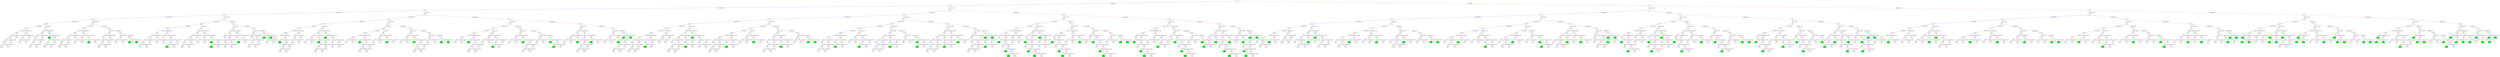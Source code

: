 digraph ExecutionTree {
	node [color=black fontname=Courier height=.5 shape=record]
	993 [color=blue, fillcolor=green, style=filled, fontcolor=black, fontname="Courier-Bold"]
	989 [color=blue, fillcolor=green, style=filled, fontcolor=black, fontname="Courier-Bold"]
	986 [color=blue, fillcolor=green, style=filled, fontcolor=black, fontname="Courier-Bold"]
	975 [color=blue, fillcolor=green, style=filled, fontcolor=black, fontname="Courier-Bold"]
	960 [color=blue, fillcolor=green, style=filled, fontcolor=black, fontname="Courier-Bold"]
	959 [color=blue, fillcolor=green, style=filled, fontcolor=black, fontname="Courier-Bold"]
	953 [color=blue, fillcolor=green, style=filled, fontcolor=black, fontname="Courier-Bold"]
	949 [color=blue, fillcolor=green, style=filled, fontcolor=black, fontname="Courier-Bold"]
	948 [color=blue, fillcolor=green, style=filled, fontcolor=black, fontname="Courier-Bold"]
	947 [color=blue, fillcolor=green, style=filled, fontcolor=black, fontname="Courier-Bold"]
	943 [color=blue, fillcolor=green, style=filled, fontcolor=black, fontname="Courier-Bold"]
	942 [color=blue, fillcolor=green, style=filled, fontcolor=black, fontname="Courier-Bold"]
	941 [color=blue, fillcolor=green, style=filled, fontcolor=black, fontname="Courier-Bold"]
	937 [color=blue, fillcolor=green, style=filled, fontcolor=black, fontname="Courier-Bold"]
	921 [color=blue, fillcolor=green, style=filled, fontcolor=black, fontname="Courier-Bold"]
	914 [color=blue, fillcolor=green, style=filled, fontcolor=black, fontname="Courier-Bold"]
	893 [color=blue, fillcolor=green, style=filled, fontcolor=black, fontname="Courier-Bold"]
	887 [color=blue, fillcolor=green, style=filled, fontcolor=black, fontname="Courier-Bold"]
	856 [color=blue, fillcolor=green, style=filled, fontcolor=black, fontname="Courier-Bold"]
	853 [color=blue, fillcolor=green, style=filled, fontcolor=black, fontname="Courier-Bold"]
	845 [color=blue, fillcolor=green, style=filled, fontcolor=black, fontname="Courier-Bold"]
	842 [color=blue, fillcolor=green, style=filled, fontcolor=black, fontname="Courier-Bold"]
	838 [color=blue, fillcolor=green, style=filled, fontcolor=black, fontname="Courier-Bold"]
	833 [color=blue, fillcolor=green, style=filled, fontcolor=black, fontname="Courier-Bold"]
	831 [color=blue, fillcolor=green, style=filled, fontcolor=black, fontname="Courier-Bold"]
	829 [color=blue, fillcolor=green, style=filled, fontcolor=black, fontname="Courier-Bold"]
	827 [color=blue, fillcolor=green, style=filled, fontcolor=black, fontname="Courier-Bold"]
	823 [color=blue, fillcolor=green, style=filled, fontcolor=black, fontname="Courier-Bold"]
	821 [color=blue, fillcolor=green, style=filled, fontcolor=black, fontname="Courier-Bold"]
	815 [color=blue, fillcolor=green, style=filled, fontcolor=black, fontname="Courier-Bold"]
	810 [color=blue, fillcolor=green, style=filled, fontcolor=black, fontname="Courier-Bold"]
	809 [color=blue, fillcolor=green, style=filled, fontcolor=black, fontname="Courier-Bold"]
	801 [color=blue, fillcolor=green, style=filled, fontcolor=black, fontname="Courier-Bold"]
	800 [color=blue, fillcolor=green, style=filled, fontcolor=black, fontname="Courier-Bold"]
	799 [color=blue, fillcolor=green, style=filled, fontcolor=black, fontname="Courier-Bold"]
	795 [color=blue, fillcolor=green, style=filled, fontcolor=black, fontname="Courier-Bold"]
	791 [color=blue, fillcolor=green, style=filled, fontcolor=black, fontname="Courier-Bold"]
	788 [color=blue, fillcolor=green, style=filled, fontcolor=black, fontname="Courier-Bold"]
	777 [color=blue, fillcolor=green, style=filled, fontcolor=black, fontname="Courier-Bold"]
	775 [color=blue, fillcolor=green, style=filled, fontcolor=black, fontname="Courier-Bold"]
	771 [color=blue, fillcolor=green, style=filled, fontcolor=black, fontname="Courier-Bold"]
	767 [color=blue, fillcolor=green, style=filled, fontcolor=black, fontname="Courier-Bold"]
	765 [color=blue, fillcolor=green, style=filled, fontcolor=black, fontname="Courier-Bold"]
	755 [color=blue, fillcolor=green, style=filled, fontcolor=black, fontname="Courier-Bold"]
	754 [color=blue, fillcolor=green, style=filled, fontcolor=black, fontname="Courier-Bold"]
	747 [color=blue, fillcolor=green, style=filled, fontcolor=black, fontname="Courier-Bold"]
	745 [color=blue, fillcolor=green, style=filled, fontcolor=black, fontname="Courier-Bold"]
	741 [color=blue, fillcolor=green, style=filled, fontcolor=black, fontname="Courier-Bold"]
	725 [color=blue, fillcolor=green, style=filled, fontcolor=black, fontname="Courier-Bold"]
	724 [color=blue, fillcolor=green, style=filled, fontcolor=black, fontname="Courier-Bold"]
	722 [color=blue, fillcolor=green, style=filled, fontcolor=black, fontname="Courier-Bold"]
	719 [color=blue, fillcolor=green, style=filled, fontcolor=black, fontname="Courier-Bold"]
	718 [color=blue, fillcolor=green, style=filled, fontcolor=black, fontname="Courier-Bold"]
	717 [color=blue, fillcolor=green, style=filled, fontcolor=black, fontname="Courier-Bold"]
	713 [color=blue, fillcolor=green, style=filled, fontcolor=black, fontname="Courier-Bold"]
	697 [color=blue, fillcolor=green, style=filled, fontcolor=black, fontname="Courier-Bold"]
	686 [color=blue, fillcolor=green, style=filled, fontcolor=black, fontname="Courier-Bold"]
	679 [color=blue, fillcolor=green, style=filled, fontcolor=black, fontname="Courier-Bold"]
	670 [color=blue, fillcolor=green, style=filled, fontcolor=black, fontname="Courier-Bold"]
	668 [color=blue, fillcolor=green, style=filled, fontcolor=black, fontname="Courier-Bold"]
	665 [color=blue, fillcolor=green, style=filled, fontcolor=black, fontname="Courier-Bold"]
	657 [color=blue, fillcolor=green, style=filled, fontcolor=black, fontname="Courier-Bold"]
	651 [color=blue, fillcolor=green, style=filled, fontcolor=black, fontname="Courier-Bold"]
	650 [color=blue, fillcolor=green, style=filled, fontcolor=black, fontname="Courier-Bold"]
	649 [color=blue, fillcolor=green, style=filled, fontcolor=black, fontname="Courier-Bold"]
	648 [color=blue, fillcolor=green, style=filled, fontcolor=black, fontname="Courier-Bold"]
	644 [color=blue, fillcolor=green, style=filled, fontcolor=black, fontname="Courier-Bold"]
	643 [color=blue, fillcolor=green, style=filled, fontcolor=black, fontname="Courier-Bold"]
	635 [color=blue, fillcolor=green, style=filled, fontcolor=black, fontname="Courier-Bold"]
	633 [color=blue, fillcolor=green, style=filled, fontcolor=black, fontname="Courier-Bold"]
	627 [color=blue, fillcolor=green, style=filled, fontcolor=black, fontname="Courier-Bold"]
	613 [color=blue, fillcolor=green, style=filled, fontcolor=black, fontname="Courier-Bold"]
	611 [color=blue, fillcolor=green, style=filled, fontcolor=black, fontname="Courier-Bold"]
	601 [color=blue, fillcolor=green, style=filled, fontcolor=black, fontname="Courier-Bold"]
	600 [color=blue, fillcolor=green, style=filled, fontcolor=black, fontname="Courier-Bold"]
	594 [color=blue, fillcolor=green, style=filled, fontcolor=black, fontname="Courier-Bold"]
	590 [color=blue, fillcolor=green, style=filled, fontcolor=black, fontname="Courier-Bold"]
	588 [color=blue, fillcolor=green, style=filled, fontcolor=black, fontname="Courier-Bold"]
	580 [color=blue, fillcolor=green, style=filled, fontcolor=black, fontname="Courier-Bold"]
	579 [color=blue, fillcolor=green, style=filled, fontcolor=black, fontname="Courier-Bold"]
	554 [color=blue, fillcolor=green, style=filled, fontcolor=black, fontname="Courier-Bold"]
	552 [color=blue, fillcolor=green, style=filled, fontcolor=black, fontname="Courier-Bold"]
	549 [color=blue, fillcolor=green, style=filled, fontcolor=black, fontname="Courier-Bold"]
	548 [color=blue, fillcolor=green, style=filled, fontcolor=black, fontname="Courier-Bold"]
	545 [color=blue, fillcolor=green, style=filled, fontcolor=black, fontname="Courier-Bold"]
	543 [color=blue, fillcolor=green, style=filled, fontcolor=black, fontname="Courier-Bold"]
	540 [color=blue, fillcolor=green, style=filled, fontcolor=black, fontname="Courier-Bold"]
	537 [color=blue, fillcolor=green, style=filled, fontcolor=black, fontname="Courier-Bold"]
	536 [color=blue, fillcolor=green, style=filled, fontcolor=black, fontname="Courier-Bold"]
	533 [color=blue, fillcolor=green, style=filled, fontcolor=black, fontname="Courier-Bold"]
	531 [color=blue, fillcolor=green, style=filled, fontcolor=black, fontname="Courier-Bold"]
	529 [color=blue, fillcolor=green, style=filled, fontcolor=black, fontname="Courier-Bold"]
	528 [color=blue, fillcolor=green, style=filled, fontcolor=black, fontname="Courier-Bold"]
	519 [color=blue, fillcolor=green, style=filled, fontcolor=black, fontname="Courier-Bold"]
	516 [color=blue, fillcolor=green, style=filled, fontcolor=black, fontname="Courier-Bold"]
	509 [color=blue, fillcolor=green, style=filled, fontcolor=black, fontname="Courier-Bold"]
	503 [color=blue, fillcolor=green, style=filled, fontcolor=black, fontname="Courier-Bold"]
	502 [color=blue, fillcolor=green, style=filled, fontcolor=black, fontname="Courier-Bold"]
	501 [color=blue, fillcolor=green, style=filled, fontcolor=black, fontname="Courier-Bold"]
	498 [color=blue, fillcolor=green, style=filled, fontcolor=black, fontname="Courier-Bold"]
	496 [color=blue, fillcolor=green, style=filled, fontcolor=black, fontname="Courier-Bold"]
	495 [color=blue, fillcolor=green, style=filled, fontcolor=black, fontname="Courier-Bold"]
	493 [color=blue, fillcolor=green, style=filled, fontcolor=black, fontname="Courier-Bold"]
	480 [color=blue, fillcolor=green, style=filled, fontcolor=black, fontname="Courier-Bold"]
	473 [color=blue, fillcolor=green, style=filled, fontcolor=black, fontname="Courier-Bold"]
	467 [color=blue, fillcolor=green, style=filled, fontcolor=black, fontname="Courier-Bold"]
	452 [color=blue, fillcolor=green, style=filled, fontcolor=black, fontname="Courier-Bold"]
	448 [color=blue, fillcolor=green, style=filled, fontcolor=black, fontname="Courier-Bold"]
	447 [color=blue, fillcolor=green, style=filled, fontcolor=black, fontname="Courier-Bold"]
	446 [color=blue, fillcolor=green, style=filled, fontcolor=black, fontname="Courier-Bold"]
	445 [color=blue, fillcolor=green, style=filled, fontcolor=black, fontname="Courier-Bold"]
	444 [color=blue, fillcolor=green, style=filled, fontcolor=black, fontname="Courier-Bold"]
	434 [color=blue, fillcolor=green, style=filled, fontcolor=black, fontname="Courier-Bold"]
	433 [color=blue, fillcolor=green, style=filled, fontcolor=black, fontname="Courier-Bold"]
	431 [color=blue, fillcolor=green, style=filled, fontcolor=black, fontname="Courier-Bold"]
	423 [color=blue, fillcolor=green, style=filled, fontcolor=black, fontname="Courier-Bold"]
	420 [color=blue, fillcolor=green, style=filled, fontcolor=black, fontname="Courier-Bold"]
	418 [color=blue, fillcolor=green, style=filled, fontcolor=black, fontname="Courier-Bold"]
	411 [color=blue, fillcolor=green, style=filled, fontcolor=black, fontname="Courier-Bold"]
	410 [color=blue, fillcolor=green, style=filled, fontcolor=black, fontname="Courier-Bold"]
	401 [color=blue, fillcolor=green, style=filled, fontcolor=black, fontname="Courier-Bold"]
	400 [color=blue, fillcolor=green, style=filled, fontcolor=black, fontname="Courier-Bold"]
	393 [color=blue, fillcolor=green, style=filled, fontcolor=black, fontname="Courier-Bold"]
	391 [color=blue, fillcolor=green, style=filled, fontcolor=black, fontname="Courier-Bold"]
	372 [color=blue, fillcolor=green, style=filled, fontcolor=black, fontname="Courier-Bold"]
	362 [color=blue, fillcolor=green, style=filled, fontcolor=black, fontname="Courier-Bold"]
	356 [color=blue, fillcolor=green, style=filled, fontcolor=black, fontname="Courier-Bold"]
	355 [color=blue, fillcolor=green, style=filled, fontcolor=black, fontname="Courier-Bold"]
	354 [color=blue, fillcolor=green, style=filled, fontcolor=black, fontname="Courier-Bold"]
	350 [color=blue, fillcolor=green, style=filled, fontcolor=black, fontname="Courier-Bold"]
	346 [color=blue, fillcolor=green, style=filled, fontcolor=black, fontname="Courier-Bold"]
	344 [color=blue, fillcolor=green, style=filled, fontcolor=black, fontname="Courier-Bold"]
	335 [color=blue, fillcolor=green, style=filled, fontcolor=black, fontname="Courier-Bold"]
	334 [color=blue, fillcolor=green, style=filled, fontcolor=black, fontname="Courier-Bold"]
	323 [color=blue, fillcolor=green, style=filled, fontcolor=black, fontname="Courier-Bold"]
	317 [color=blue, fillcolor=green, style=filled, fontcolor=black, fontname="Courier-Bold"]
	314 [color=blue, fillcolor=green, style=filled, fontcolor=black, fontname="Courier-Bold"]
	311 [color=blue, fillcolor=green, style=filled, fontcolor=black, fontname="Courier-Bold"]
	307 [color=blue, fillcolor=green, style=filled, fontcolor=black, fontname="Courier-Bold"]
	305 [color=blue, fillcolor=green, style=filled, fontcolor=black, fontname="Courier-Bold"]
	297 [color=blue, fillcolor=green, style=filled, fontcolor=black, fontname="Courier-Bold"]
	283 [color=blue, fillcolor=green, style=filled, fontcolor=black, fontname="Courier-Bold"]
	266 [color=blue, fillcolor=green, style=filled, fontcolor=black, fontname="Courier-Bold"]
	261 [color=blue, fillcolor=green, style=filled, fontcolor=black, fontname="Courier-Bold"]
	260 [color=blue, fillcolor=green, style=filled, fontcolor=black, fontname="Courier-Bold"]
	258 [color=blue, fillcolor=green, style=filled, fontcolor=black, fontname="Courier-Bold"]
	253 [color=blue, fillcolor=green, style=filled, fontcolor=black, fontname="Courier-Bold"]
	251 [color=blue, fillcolor=green, style=filled, fontcolor=black, fontname="Courier-Bold"]
	247 [color=blue, fillcolor=green, style=filled, fontcolor=black, fontname="Courier-Bold"]
	246 [color=blue, fillcolor=green, style=filled, fontcolor=black, fontname="Courier-Bold"]
	245 [color=blue, fillcolor=green, style=filled, fontcolor=black, fontname="Courier-Bold"]
	241 [color=blue, fillcolor=green, style=filled, fontcolor=black, fontname="Courier-Bold"]
	240 [color=blue, fillcolor=green, style=filled, fontcolor=black, fontname="Courier-Bold"]
	221 [color=blue, fillcolor=green, style=filled, fontcolor=black, fontname="Courier-Bold"]
	219 [color=blue, fillcolor=green, style=filled, fontcolor=black, fontname="Courier-Bold"]
	215 [color=blue, fillcolor=green, style=filled, fontcolor=black, fontname="Courier-Bold"]
	213 [color=blue, fillcolor=green, style=filled, fontcolor=black, fontname="Courier-Bold"]
	211 [color=blue, fillcolor=green, style=filled, fontcolor=black, fontname="Courier-Bold"]
	209 [color=blue, fillcolor=green, style=filled, fontcolor=black, fontname="Courier-Bold"]
	204 [color=blue, fillcolor=green, style=filled, fontcolor=black, fontname="Courier-Bold"]
	203 [color=blue, fillcolor=green, style=filled, fontcolor=black, fontname="Courier-Bold"]
	202 [color=blue, fillcolor=green, style=filled, fontcolor=black, fontname="Courier-Bold"]
	199 [color=blue, fillcolor=green, style=filled, fontcolor=black, fontname="Courier-Bold"]
	195 [color=blue, fillcolor=green, style=filled, fontcolor=black, fontname="Courier-Bold"]
	167 [color=blue, fillcolor=green, style=filled, fontcolor=black, fontname="Courier-Bold"]
	143 [color=blue, fillcolor=green, style=filled, fontcolor=black, fontname="Courier-Bold"]
	1094 [color=blue, fillcolor=green, style=filled, fontcolor=black, fontname="Courier-Bold"]
	1089 [color=blue, fillcolor=green, style=filled, fontcolor=black, fontname="Courier-Bold"]
	1067 [color=blue, fillcolor=green, style=filled, fontcolor=black, fontname="Courier-Bold"]
	1055 [color=blue, fillcolor=green, style=filled, fontcolor=black, fontname="Courier-Bold"]
	1053 [color=blue, fillcolor=green, style=filled, fontcolor=black, fontname="Courier-Bold"]
	1019 [color=blue, fillcolor=green, style=filled, fontcolor=black, fontname="Courier-Bold"]
	1017 [color=blue, fillcolor=green, style=filled, fontcolor=black, fontname="Courier-Bold"]
	1016 [color=blue, fillcolor=green, style=filled, fontcolor=black, fontname="Courier-Bold"]
	1007 [color=blue, fillcolor=green, style=filled, fontcolor=black, fontname="Courier-Bold"]
	1005 [color=blue, fillcolor=green, style=filled, fontcolor=black, fontname="Courier-Bold"]
	0 -> 2 [label=cond_true_1 color=blue]
	0 -> 3 [label=cond_false_1 color=red]
	2 -> 10 [label=cond_true_133 color=blue]
	2 -> 11 [label=cond_false_133 color=red]
	3 -> 4 [label=cond_true_202 color=blue]
	3 -> 5 [label=cond_false_202 color=red]
	10 -> 46 [label=cond_true_2 color=blue]
	10 -> 47 [label=cond_false_2 color=red]
	46 -> 76 [label=cond_true_299 color=blue]
	46 -> 77 [label=cond_false_299 color=red]
	47 -> 72 [label=cond_true_306 color=blue]
	47 -> 73 [label=cond_false_306 color=red]
	100 -> 118 [label=cond_true_3 color=blue]
	100 -> 119 [label=cond_false_3 color=red]
	118 -> 736 [label=cond_true_53 color=blue]
	118 -> 737 [label=cond_false_53 color=red]
	119 -> 618 [label=cond_true_54 color=blue]
	119 -> 619 [label=cond_false_54 color=red]
	1006 -> 1012 [label=cond_true_4 color=blue]
	1006 -> 1013 [label=cond_false_4 color=red]
	1013 -> 1052 [label=cond_true_8 color=blue]
	1013 -> 1053 [label=cond_false_8 color=red]
	1008 -> 1018 [label=cond_true_5 color=blue]
	1008 -> 1019 [label=cond_false_5 color=red]
	101 -> 110 [label=cond_true_6 color=blue]
	101 -> 111 [label=cond_false_6 color=red]
	110 -> 706 [label=cond_true_39 color=blue]
	110 -> 707 [label=cond_false_39 color=red]
	111 -> 468 [label=cond_true_43 color=blue]
	111 -> 469 [label=cond_false_43 color=red]
	1010 -> 1066 [label=cond_true_7 color=blue]
	1010 -> 1067 [label=cond_false_7 color=red]
	1052 -> 1054 [label=cond_true_19 color=blue]
	1052 -> 1055 [label=cond_false_19 color=red]
	102 -> 672 [label=cond_true_9 color=blue]
	102 -> 673 [label=cond_false_9 color=red]
	672 -> 682 [label=cond_true_415 color=blue]
	672 -> 683 [label=cond_false_415 color=red]
	673 -> 676 [label=cond_true_416 color=blue]
	673 -> 677 [label=cond_false_416 color=red]
	1028 -> 1072 [label=cond_true_10 color=blue]
	1028 -> 1073 [label=cond_false_10 color=red]
	103 -> 380 [label=cond_true_11 color=blue]
	103 -> 381 [label=cond_false_11 color=red]
	380 -> 394 [label=cond_true_253 color=blue]
	380 -> 395 [label=cond_false_253 color=red]
	381 -> 388 [label=cond_true_254 color=blue]
	381 -> 389 [label=cond_false_254 color=red]
	1030 -> 1036 [label=cond_true_12 color=blue]
	1030 -> 1037 [label=cond_false_12 color=red]
	1032 -> 1042 [label=cond_true_13 color=blue]
	1032 -> 1043 [label=cond_false_13 color=red]
	1038 -> 1082 [label=cond_true_14 color=blue]
	1038 -> 1083 [label=cond_false_14 color=red]
	104 -> 122 [label=cond_true_15 color=blue]
	104 -> 123 [label=cond_false_15 color=red]
	122 -> 1056 [label=cond_true_58 color=blue]
	122 -> 1057 [label=cond_false_58 color=red]
	123 -> 602 [label=cond_true_59 color=blue]
	123 -> 603 [label=cond_false_59 color=red]
	1044 -> 1046 [label=cond_true_16 color=blue]
	1044 -> 1047 [label=cond_false_16 color=red]
	1048 -> 1050 [label=cond_true_17 color=blue]
	1048 -> 1051 [label=cond_false_17 color=red]
	105 -> 116 [label=cond_true_18 color=blue]
	105 -> 117 [label=cond_false_18 color=red]
	116 -> 592 [label=cond_true_51 color=blue]
	116 -> 593 [label=cond_false_51 color=red]
	117 -> 606 [label=cond_true_52 color=blue]
	117 -> 607 [label=cond_false_52 color=red]
	1056 -> 1062 [label=cond_true_20 color=blue]
	1056 -> 1063 [label=cond_false_20 color=red]
	1062 -> 1102 [label=cond_true_23 color=blue]
	1062 -> 1103 [label=cond_false_23 color=red]
	1063 -> 1088 [label=cond_true_24 color=blue]
	1063 -> 1089 [label=cond_false_24 color=red]
	1057 -> 1086 [label=cond_true_21 color=blue]
	1057 -> 1087 [label=cond_false_21 color=red]
	1086 -> 1090 [label=cond_true_33 color=blue]
	1086 -> 1091 [label=cond_false_33 color=red]
	106 -> 408 [label=cond_true_22 color=blue]
	106 -> 409 [label=cond_false_22 color=red]
	408 -> 416 [label=cond_true_275 color=blue]
	408 -> 417 [label=cond_false_275 color=red]
	409 -> 438 [label=cond_true_276 color=blue]
	409 -> 439 [label=cond_false_276 color=red]
	1088 -> 1092 [label=cond_true_34 color=blue]
	1088 -> 1093 [label=cond_false_34 color=red]
	1069 -> 1080 [label=cond_true_25 color=blue]
	1069 -> 1081 [label=cond_false_25 color=red]
	1080 -> 1084 [label=cond_true_32 color=blue]
	1080 -> 1085 [label=cond_false_32 color=red]
	107 -> 478 [label=cond_true_26 color=blue]
	107 -> 479 [label=cond_false_26 color=red]
	478 -> 482 [label=cond_true_311 color=blue]
	478 -> 483 [label=cond_false_311 color=red]
	479 -> 724 [label=cond_true_312 color=blue]
	479 -> 725 [label=cond_false_312 color=red]
	1070 -> 1074 [label=cond_true_27 color=blue]
	1070 -> 1075 [label=cond_false_27 color=red]
	1074 -> 1104 [label=cond_true_29 color=blue]
	1074 -> 1105 [label=cond_false_29 color=red]
	1075 -> 1094 [label=cond_true_30 color=blue]
	1075 -> 1095 [label=cond_false_30 color=red]
	1071 -> 1096 [label=cond_true_28 color=blue]
	1071 -> 1097 [label=cond_false_28 color=red]
	1096 -> 1098 [label=cond_true_37 color=blue]
	1096 -> 1099 [label=cond_false_37 color=red]
	1105 -> 1106 [label=cond_true_40 color=blue]
	1105 -> 1107 [label=cond_false_40 color=red]
	108 -> 1070 [label=cond_true_31 color=blue]
	108 -> 1071 [label=cond_false_31 color=red]
	1092 -> 1100 [label=cond_true_36 color=blue]
	1092 -> 1101 [label=cond_false_36 color=red]
	109 -> 298 [label=cond_true_35 color=blue]
	109 -> 299 [label=cond_false_35 color=red]
	298 -> 302 [label=cond_true_200 color=blue]
	298 -> 303 [label=cond_false_200 color=red]
	299 -> 310 [label=cond_true_201 color=blue]
	299 -> 311 [label=cond_false_201 color=red]
	11 -> 24 [label=cond_true_38 color=blue]
	11 -> 25 [label=cond_false_38 color=red]
	24 -> 54 [label=cond_true_158 color=blue]
	24 -> 55 [label=cond_false_158 color=red]
	25 -> 48 [label=cond_true_163 color=blue]
	25 -> 49 [label=cond_false_163 color=red]
	706 -> 708 [label=cond_true_434 color=blue]
	706 -> 709 [label=cond_false_434 color=red]
	707 -> 710 [label=cond_true_435 color=blue]
	707 -> 711 [label=cond_false_435 color=red]
	1108 -> 1110 [label=cond_true_41 color=blue]
	1108 -> 1111 [label=cond_false_41 color=red]
	1110 -> 1116 [label=cond_true_44 color=blue]
	1110 -> 1117 [label=cond_false_44 color=red]
	1109 -> 1112 [label=cond_true_42 color=blue]
	1109 -> 1113 [label=cond_false_42 color=red]
	1112 -> 1114 [label=cond_true_45 color=blue]
	1112 -> 1115 [label=cond_false_45 color=red]
	468 -> 474 [label=cond_true_304 color=blue]
	468 -> 475 [label=cond_false_304 color=red]
	469 -> 754 [label=cond_true_305 color=blue]
	469 -> 755 [label=cond_false_305 color=red]
	1116 -> 1118 [label=cond_true_46 color=blue]
	1116 -> 1119 [label=cond_false_46 color=red]
	112 -> 938 [label=cond_true_47 color=blue]
	112 -> 939 [label=cond_false_47 color=red]
	938 -> 944 [label=cond_true_540 color=blue]
	938 -> 945 [label=cond_false_540 color=red]
	939 -> 1048 [label=cond_true_541 color=blue]
	939 -> 1049 [label=cond_false_541 color=red]
	113 -> 674 [label=cond_true_48 color=blue]
	113 -> 675 [label=cond_false_48 color=red]
	674 -> 680 [label=cond_true_417 color=blue]
	674 -> 681 [label=cond_false_417 color=red]
	675 -> 678 [label=cond_true_418 color=blue]
	675 -> 679 [label=cond_false_418 color=red]
	114 -> 848 [label=cond_true_49 color=blue]
	114 -> 849 [label=cond_false_49 color=red]
	848 -> 854 [label=cond_true_499 color=blue]
	848 -> 855 [label=cond_false_499 color=red]
	849 -> 858 [label=cond_true_500 color=blue]
	849 -> 859 [label=cond_false_500 color=red]
	115 -> 570 [label=cond_true_50 color=blue]
	115 -> 571 [label=cond_false_50 color=red]
	570 -> 586 [label=cond_true_352 color=blue]
	570 -> 587 [label=cond_false_352 color=red]
	571 -> 576 [label=cond_true_353 color=blue]
	571 -> 577 [label=cond_false_353 color=red]
	592 -> 598 [label=cond_true_364 color=blue]
	592 -> 599 [label=cond_false_364 color=red]
	593 -> 624 [label=cond_true_365 color=blue]
	593 -> 625 [label=cond_false_365 color=red]
	606 -> 620 [label=cond_true_374 color=blue]
	606 -> 621 [label=cond_false_374 color=red]
	607 -> 622 [label=cond_true_375 color=blue]
	607 -> 623 [label=cond_false_375 color=red]
	736 -> 738 [label=cond_true_447 color=blue]
	736 -> 739 [label=cond_false_447 color=red]
	737 -> 752 [label=cond_true_448 color=blue]
	737 -> 753 [label=cond_false_448 color=red]
	618 -> 652 [label=cond_true_382 color=blue]
	618 -> 653 [label=cond_false_382 color=red]
	619 -> 628 [label=cond_true_383 color=blue]
	619 -> 629 [label=cond_false_383 color=red]
	12 -> 20 [label=cond_true_55 color=blue]
	12 -> 21 [label=cond_false_55 color=red]
	20 -> 60 [label=cond_true_134 color=blue]
	20 -> 61 [label=cond_false_134 color=red]
	21 -> 32 [label=cond_true_139 color=blue]
	21 -> 33 [label=cond_false_139 color=red]
	120 -> 126 [label=cond_true_56 color=blue]
	120 -> 127 [label=cond_false_56 color=red]
	126 -> 1108 [label=cond_true_62 color=blue]
	126 -> 1109 [label=cond_false_62 color=red]
	127 -> 888 [label=cond_true_63 color=blue]
	127 -> 889 [label=cond_false_63 color=red]
	121 -> 124 [label=cond_true_57 color=blue]
	121 -> 125 [label=cond_false_57 color=red]
	124 -> 860 [label=cond_true_60 color=blue]
	124 -> 861 [label=cond_false_60 color=red]
	125 -> 772 [label=cond_true_61 color=blue]
	125 -> 773 [label=cond_false_61 color=red]
	602 -> 616 [label=cond_true_371 color=blue]
	602 -> 617 [label=cond_false_371 color=red]
	603 -> 610 [label=cond_true_372 color=blue]
	603 -> 611 [label=cond_false_372 color=red]
	860 -> 862 [label=cond_true_508 color=blue]
	860 -> 863 [label=cond_false_508 color=red]
	861 -> 870 [label=cond_true_509 color=blue]
	861 -> 871 [label=cond_false_509 color=red]
	772 -> 812 [label=cond_true_465 color=blue]
	772 -> 813 [label=cond_false_465 color=red]
	773 -> 786 [label=cond_true_466 color=blue]
	773 -> 787 [label=cond_false_466 color=red]
	888 -> 894 [label=cond_true_521 color=blue]
	888 -> 895 [label=cond_false_521 color=red]
	889 -> 892 [label=cond_true_522 color=blue]
	889 -> 893 [label=cond_false_522 color=red]
	128 -> 214 [label=cond_true_64 color=blue]
	128 -> 215 [label=cond_false_64 color=red]
	214 -> 410 [label=cond_true_141 color=blue]
	214 -> 411 [label=cond_false_141 color=red]
	129 -> 130 [label=cond_true_65 color=blue]
	129 -> 131 [label=cond_false_65 color=red]
	130 -> 222 [label=cond_true_67 color=blue]
	130 -> 223 [label=cond_false_67 color=red]
	131 -> 194 [label=cond_true_68 color=blue]
	131 -> 195 [label=cond_false_68 color=red]
	13 -> 18 [label=cond_true_66 color=blue]
	13 -> 19 [label=cond_false_66 color=red]
	18 -> 38 [label=cond_true_115 color=blue]
	18 -> 39 [label=cond_false_115 color=red]
	19 -> 30 [label=cond_true_126 color=blue]
	19 -> 31 [label=cond_false_126 color=red]
	194 -> 198 [label=cond_true_130 color=blue]
	194 -> 199 [label=cond_false_130 color=red]
	132 -> 210 [label=cond_true_69 color=blue]
	132 -> 211 [label=cond_false_69 color=red]
	210 -> 536 [label=cond_true_140 color=blue]
	210 -> 537 [label=cond_false_140 color=red]
	133 -> 202 [label=cond_true_70 color=blue]
	133 -> 203 [label=cond_false_70 color=red]
	134 -> 136 [label=cond_true_71 color=blue]
	134 -> 137 [label=cond_false_71 color=red]
	137 -> 218 [label=cond_true_73 color=blue]
	137 -> 219 [label=cond_false_73 color=red]
	135 -> 142 [label=cond_true_72 color=blue]
	135 -> 143 [label=cond_false_72 color=red]
	142 -> 248 [label=cond_true_79 color=blue]
	142 -> 249 [label=cond_false_79 color=red]
	218 -> 236 [label=cond_true_144 color=blue]
	218 -> 237 [label=cond_false_144 color=red]
	138 -> 244 [label=cond_true_74 color=blue]
	138 -> 245 [label=cond_false_74 color=red]
	244 -> 444 [label=cond_true_161 color=blue]
	244 -> 445 [label=cond_false_161 color=red]
	139 -> 140 [label=cond_true_75 color=blue]
	139 -> 141 [label=cond_false_75 color=red]
	140 -> 224 [label=cond_true_77 color=blue]
	140 -> 225 [label=cond_false_77 color=red]
	141 -> 246 [label=cond_true_78 color=blue]
	141 -> 247 [label=cond_false_78 color=red]
	14 -> 34 [label=cond_true_76 color=blue]
	14 -> 35 [label=cond_false_76 color=red]
	34 -> 64 [label=cond_true_231 color=blue]
	34 -> 65 [label=cond_false_231 color=red]
	35 -> 56 [label=cond_true_234 color=blue]
	35 -> 57 [label=cond_false_234 color=red]
	248 -> 262 [label=cond_true_162 color=blue]
	248 -> 263 [label=cond_false_162 color=red]
	144 -> 150 [label=cond_true_80 color=blue]
	144 -> 151 [label=cond_false_80 color=red]
	151 -> 220 [label=cond_true_87 color=blue]
	151 -> 221 [label=cond_false_87 color=red]
	145 -> 154 [label=cond_true_81 color=blue]
	145 -> 155 [label=cond_false_81 color=red]
	154 -> 300 [label=cond_true_90 color=blue]
	154 -> 301 [label=cond_false_90 color=red]
	155 -> 208 [label=cond_true_91 color=blue]
	155 -> 209 [label=cond_false_91 color=red]
	146 -> 148 [label=cond_true_82 color=blue]
	146 -> 149 [label=cond_false_82 color=red]
	148 -> 428 [label=cond_true_84 color=blue]
	148 -> 429 [label=cond_false_84 color=red]
	149 -> 204 [label=cond_true_85 color=blue]
	149 -> 205 [label=cond_false_85 color=red]
	147 -> 260 [label=cond_true_83 color=blue]
	147 -> 261 [label=cond_false_83 color=red]
	15 -> 26 [label=cond_true_86 color=blue]
	15 -> 27 [label=cond_false_86 color=red]
	26 -> 40 [label=cond_true_168 color=blue]
	26 -> 41 [label=cond_false_168 color=red]
	27 -> 50 [label=cond_true_173 color=blue]
	27 -> 51 [label=cond_false_173 color=red]
	220 -> 228 [label=cond_true_146 color=blue]
	220 -> 229 [label=cond_false_146 color=red]
	152 -> 156 [label=cond_true_88 color=blue]
	152 -> 157 [label=cond_false_88 color=red]
	157 -> 250 [label=cond_true_92 color=blue]
	157 -> 251 [label=cond_false_92 color=red]
	153 -> 240 [label=cond_true_89 color=blue]
	153 -> 241 [label=cond_false_89 color=red]
	208 -> 212 [label=cond_true_138 color=blue]
	208 -> 213 [label=cond_false_138 color=red]
	250 -> 256 [label=cond_true_164 color=blue]
	250 -> 257 [label=cond_false_164 color=red]
	158 -> 252 [label=cond_true_93 color=blue]
	158 -> 253 [label=cond_false_93 color=red]
	252 -> 446 [label=cond_true_165 color=blue]
	252 -> 447 [label=cond_false_165 color=red]
	159 -> 160 [label=cond_true_94 color=blue]
	159 -> 161 [label=cond_false_94 color=red]
	161 -> 266 [label=cond_true_96 color=blue]
	161 -> 267 [label=cond_false_96 color=red]
	16 -> 36 [label=cond_true_95 color=blue]
	16 -> 37 [label=cond_false_95 color=red]
	36 -> 70 [label=cond_true_239 color=blue]
	36 -> 71 [label=cond_false_239 color=red]
	37 -> 58 [label=cond_true_246 color=blue]
	37 -> 59 [label=cond_false_246 color=red]
	162 -> 168 [label=cond_true_97 color=blue]
	162 -> 169 [label=cond_false_97 color=red]
	168 -> 522 [label=cond_true_102 color=blue]
	168 -> 523 [label=cond_false_102 color=red]
	169 -> 258 [label=cond_true_103 color=blue]
	169 -> 259 [label=cond_false_103 color=red]
	163 -> 170 [label=cond_true_98 color=blue]
	163 -> 171 [label=cond_false_98 color=red]
	170 -> 342 [label=cond_true_105 color=blue]
	170 -> 343 [label=cond_false_105 color=red]
	171 -> 334 [label=cond_true_106 color=blue]
	171 -> 335 [label=cond_false_106 color=red]
	164 -> 296 [label=cond_true_99 color=blue]
	164 -> 297 [label=cond_false_99 color=red]
	296 -> 502 [label=cond_true_199 color=blue]
	296 -> 503 [label=cond_false_199 color=red]
	165 -> 166 [label=cond_true_100 color=blue]
	165 -> 167 [label=cond_false_100 color=red]
	166 -> 336 [label=cond_true_101 color=blue]
	166 -> 337 [label=cond_false_101 color=red]
	336 -> 348 [label=cond_true_228 color=blue]
	336 -> 349 [label=cond_false_228 color=red]
	17 -> 28 [label=cond_true_104 color=blue]
	17 -> 29 [label=cond_false_104 color=red]
	28 -> 42 [label=cond_true_184 color=blue]
	28 -> 43 [label=cond_false_184 color=red]
	29 -> 44 [label=cond_true_193 color=blue]
	29 -> 45 [label=cond_false_193 color=red]
	172 -> 174 [label=cond_true_107 color=blue]
	172 -> 175 [label=cond_false_107 color=red]
	174 -> 614 [label=cond_true_109 color=blue]
	174 -> 615 [label=cond_false_109 color=red]
	175 -> 314 [label=cond_true_110 color=blue]
	175 -> 315 [label=cond_false_110 color=red]
	173 -> 178 [label=cond_true_108 color=blue]
	173 -> 179 [label=cond_false_108 color=red]
	178 -> 406 [label=cond_true_113 color=blue]
	178 -> 407 [label=cond_false_113 color=red]
	179 -> 316 [label=cond_true_114 color=blue]
	179 -> 317 [label=cond_false_114 color=red]
	176 -> 180 [label=cond_true_111 color=blue]
	176 -> 181 [label=cond_false_111 color=red]
	180 -> 378 [label=cond_true_116 color=blue]
	180 -> 379 [label=cond_false_116 color=red]
	181 -> 344 [label=cond_true_117 color=blue]
	181 -> 345 [label=cond_false_117 color=red]
	177 -> 354 [label=cond_true_112 color=blue]
	177 -> 355 [label=cond_false_112 color=red]
	316 -> 322 [label=cond_true_213 color=blue]
	316 -> 323 [label=cond_false_213 color=red]
	38 -> 424 [label=cond_true_252 color=blue]
	38 -> 425 [label=cond_false_252 color=red]
	39 -> 128 [label=cond_true_262 color=blue]
	39 -> 129 [label=cond_false_262 color=red]
	379 -> 568 [label=cond_true_251 color=blue]
	379 -> 569 [label=cond_false_251 color=red]
	182 -> 188 [label=cond_true_118 color=blue]
	182 -> 189 [label=cond_false_118 color=red]
	188 -> 412 [label=cond_true_124 color=blue]
	188 -> 413 [label=cond_false_124 color=red]
	189 -> 350 [label=cond_true_125 color=blue]
	189 -> 351 [label=cond_false_125 color=red]
	183 -> 186 [label=cond_true_119 color=blue]
	183 -> 187 [label=cond_false_119 color=red]
	186 -> 374 [label=cond_true_122 color=blue]
	186 -> 375 [label=cond_false_122 color=red]
	187 -> 304 [label=cond_true_123 color=blue]
	187 -> 305 [label=cond_false_123 color=red]
	184 -> 192 [label=cond_true_120 color=blue]
	184 -> 193 [label=cond_false_120 color=red]
	192 -> 694 [label=cond_true_128 color=blue]
	192 -> 695 [label=cond_false_128 color=red]
	193 -> 372 [label=cond_true_129 color=blue]
	193 -> 373 [label=cond_false_129 color=red]
	185 -> 190 [label=cond_true_121 color=blue]
	185 -> 191 [label=cond_false_121 color=red]
	191 -> 346 [label=cond_true_127 color=blue]
	191 -> 347 [label=cond_false_127 color=red]
	304 -> 306 [label=cond_true_206 color=blue]
	304 -> 307 [label=cond_false_206 color=red]
	413 -> 688 [label=cond_true_278 color=blue]
	413 -> 689 [label=cond_false_278 color=red]
	30 -> 158 [label=cond_true_203 color=blue]
	30 -> 159 [label=cond_false_203 color=red]
	31 -> 132 [label=cond_true_209 color=blue]
	31 -> 133 [label=cond_false_209 color=red]
	196 -> 200 [label=cond_true_131 color=blue]
	196 -> 201 [label=cond_false_131 color=red]
	201 -> 422 [label=cond_true_135 color=blue]
	201 -> 423 [label=cond_false_135 color=red]
	197 -> 206 [label=cond_true_132 color=blue]
	197 -> 207 [label=cond_false_132 color=red]
	206 -> 436 [label=cond_true_136 color=blue]
	206 -> 437 [label=cond_false_136 color=red]
	207 -> 400 [label=cond_true_137 color=blue]
	207 -> 401 [label=cond_false_137 color=red]
	60 -> 534 [label=cond_true_370 color=blue]
	60 -> 535 [label=cond_false_370 color=red]
	61 -> 164 [label=cond_true_377 color=blue]
	61 -> 165 [label=cond_false_377 color=red]
	422 -> 440 [label=cond_true_284 color=blue]
	422 -> 441 [label=cond_false_284 color=red]
	32 -> 216 [label=cond_true_216 color=blue]
	32 -> 217 [label=cond_false_216 color=red]
	33 -> 138 [label=cond_true_224 color=blue]
	33 -> 139 [label=cond_false_224 color=red]
	216 -> 432 [label=cond_true_142 color=blue]
	216 -> 433 [label=cond_false_142 color=red]
	432 -> 718 [label=cond_true_291 color=blue]
	432 -> 719 [label=cond_false_291 color=red]
	217 -> 226 [label=cond_true_143 color=blue]
	217 -> 227 [label=cond_false_143 color=red]
	226 -> 462 [label=cond_true_147 color=blue]
	226 -> 463 [label=cond_false_147 color=red]
	227 -> 362 [label=cond_true_148 color=blue]
	227 -> 363 [label=cond_false_148 color=red]
	237 -> 356 [label=cond_true_156 color=blue]
	237 -> 357 [label=cond_false_156 color=red]
	22 -> 78 [label=cond_true_145 color=blue]
	22 -> 79 [label=cond_false_145 color=red]
	78 -> 108 [label=cond_true_470 color=blue]
	78 -> 109 [label=cond_false_470 color=red]
	79 -> 92 [label=cond_true_477 color=blue]
	79 -> 93 [label=cond_false_477 color=red]
	229 -> 418 [label=cond_true_149 color=blue]
	229 -> 419 [label=cond_false_149 color=red]
	23 -> 52 [label=cond_true_150 color=blue]
	23 -> 53 [label=cond_false_150 color=red]
	52 -> 68 [label=cond_true_331 color=blue]
	52 -> 69 [label=cond_false_331 color=red]
	53 -> 66 [label=cond_true_334 color=blue]
	53 -> 67 [label=cond_false_334 color=red]
	230 -> 254 [label=cond_true_151 color=blue]
	230 -> 255 [label=cond_false_151 color=red]
	255 -> 392 [label=cond_true_166 color=blue]
	255 -> 393 [label=cond_false_166 color=red]
	231 -> 232 [label=cond_true_152 color=blue]
	231 -> 233 [label=cond_false_152 color=red]
	233 -> 448 [label=cond_true_153 color=blue]
	233 -> 449 [label=cond_false_153 color=red]
	234 -> 238 [label=cond_true_154 color=blue]
	234 -> 239 [label=cond_false_154 color=red]
	239 -> 390 [label=cond_true_157 color=blue]
	239 -> 391 [label=cond_false_157 color=red]
	235 -> 242 [label=cond_true_155 color=blue]
	235 -> 243 [label=cond_false_155 color=red]
	242 -> 504 [label=cond_true_159 color=blue]
	242 -> 505 [label=cond_false_159 color=red]
	243 -> 492 [label=cond_true_160 color=blue]
	243 -> 493 [label=cond_false_160 color=red]
	390 -> 396 [label=cond_true_263 color=blue]
	390 -> 397 [label=cond_false_263 color=red]
	54 -> 88 [label=cond_true_338 color=blue]
	54 -> 89 [label=cond_false_338 color=red]
	55 -> 82 [label=cond_true_341 color=blue]
	55 -> 83 [label=cond_false_341 color=red]
	492 -> 508 [label=cond_true_320 color=blue]
	492 -> 509 [label=cond_false_320 color=red]
	48 -> 74 [label=cond_true_313 color=blue]
	48 -> 75 [label=cond_false_313 color=red]
	49 -> 62 [label=cond_true_318 color=blue]
	49 -> 63 [label=cond_false_318 color=red]
	257 -> 420 [label=cond_true_167 color=blue]
	257 -> 421 [label=cond_false_167 color=red]
	392 -> 404 [label=cond_true_264 color=blue]
	392 -> 405 [label=cond_false_264 color=red]
	40 -> 276 [label=cond_true_271 color=blue]
	40 -> 277 [label=cond_false_271 color=red]
	41 -> 144 [label=cond_true_277 color=blue]
	41 -> 145 [label=cond_false_277 color=red]
	264 -> 270 [label=cond_true_169 color=blue]
	264 -> 271 [label=cond_false_169 color=red]
	270 -> 728 [label=cond_true_174 color=blue]
	270 -> 729 [label=cond_false_174 color=red]
	271 -> 480 [label=cond_true_175 color=blue]
	271 -> 481 [label=cond_false_175 color=red]
	265 -> 282 [label=cond_true_170 color=blue]
	265 -> 283 [label=cond_false_170 color=red]
	282 -> 506 [label=cond_true_187 color=blue]
	282 -> 507 [label=cond_false_187 color=red]
	268 -> 286 [label=cond_true_171 color=blue]
	268 -> 287 [label=cond_false_171 color=red]
	286 -> 890 [label=cond_true_190 color=blue]
	286 -> 891 [label=cond_false_190 color=red]
	287 -> 452 [label=cond_true_191 color=blue]
	287 -> 453 [label=cond_false_191 color=red]
	269 -> 294 [label=cond_true_172 color=blue]
	269 -> 295 [label=cond_false_172 color=red]
	294 -> 486 [label=cond_true_197 color=blue]
	294 -> 487 [label=cond_false_197 color=red]
	295 -> 512 [label=cond_true_198 color=blue]
	295 -> 513 [label=cond_false_198 color=red]
	50 -> 230 [label=cond_true_322 color=blue]
	50 -> 231 [label=cond_false_322 color=red]
	51 -> 152 [label=cond_true_324 color=blue]
	51 -> 153 [label=cond_false_324 color=red]
	272 -> 288 [label=cond_true_176 color=blue]
	272 -> 289 [label=cond_false_176 color=red]
	289 -> 430 [label=cond_true_192 color=blue]
	289 -> 431 [label=cond_false_192 color=red]
	273 -> 278 [label=cond_true_177 color=blue]
	273 -> 279 [label=cond_false_177 color=red]
	278 -> 450 [label=cond_true_182 color=blue]
	278 -> 451 [label=cond_false_182 color=red]
	279 -> 528 [label=cond_true_183 color=blue]
	279 -> 529 [label=cond_false_183 color=red]
	274 -> 280 [label=cond_true_178 color=blue]
	274 -> 281 [label=cond_false_178 color=red]
	280 -> 520 [label=cond_true_185 color=blue]
	280 -> 521 [label=cond_false_185 color=red]
	281 -> 434 [label=cond_true_186 color=blue]
	281 -> 435 [label=cond_false_186 color=red]
	275 -> 290 [label=cond_true_179 color=blue]
	275 -> 291 [label=cond_false_179 color=red]
	290 -> 454 [label=cond_true_194 color=blue]
	290 -> 455 [label=cond_false_194 color=red]
	291 -> 476 [label=cond_true_195 color=blue]
	291 -> 477 [label=cond_false_195 color=red]
	276 -> 292 [label=cond_true_180 color=blue]
	276 -> 293 [label=cond_false_180 color=red]
	293 -> 472 [label=cond_true_196 color=blue]
	293 -> 473 [label=cond_false_196 color=red]
	277 -> 284 [label=cond_true_181 color=blue]
	277 -> 285 [label=cond_false_181 color=red]
	284 -> 458 [label=cond_true_188 color=blue]
	284 -> 459 [label=cond_false_188 color=red]
	285 -> 490 [label=cond_true_189 color=blue]
	285 -> 491 [label=cond_false_189 color=red]
	42 -> 268 [label=cond_true_283 color=blue]
	42 -> 269 [label=cond_false_283 color=red]
	43 -> 172 [label=cond_true_289 color=blue]
	43 -> 173 [label=cond_false_289 color=red]
	521 -> 700 [label=cond_true_332 color=blue]
	521 -> 701 [label=cond_false_332 color=red]
	506 -> 538 [label=cond_true_323 color=blue]
	506 -> 539 [label=cond_false_323 color=red]
	490 -> 500 [label=cond_true_319 color=blue]
	490 -> 501 [label=cond_false_319 color=red]
	430 -> 442 [label=cond_true_290 color=blue]
	430 -> 443 [label=cond_false_290 color=red]
	44 -> 184 [label=cond_true_293 color=blue]
	44 -> 185 [label=cond_false_293 color=red]
	45 -> 146 [label=cond_true_296 color=blue]
	45 -> 147 [label=cond_false_296 color=red]
	476 -> 494 [label=cond_true_310 color=blue]
	476 -> 495 [label=cond_false_310 color=red]
	472 -> 484 [label=cond_true_308 color=blue]
	472 -> 485 [label=cond_false_308 color=red]
	512 -> 532 [label=cond_true_327 color=blue]
	512 -> 533 [label=cond_false_327 color=red]
	302 -> 556 [label=cond_true_204 color=blue]
	302 -> 557 [label=cond_false_204 color=red]
	303 -> 540 [label=cond_true_205 color=blue]
	303 -> 541 [label=cond_false_205 color=red]
	310 -> 562 [label=cond_true_210 color=blue]
	310 -> 563 [label=cond_false_210 color=red]
	4 -> 8 [label=cond_true_270 color=blue]
	4 -> 9 [label=cond_false_270 color=red]
	5 -> 6 [label=cond_true_321 color=blue]
	5 -> 7 [label=cond_false_321 color=red]
	557 -> 762 [label=cond_true_343 color=blue]
	557 -> 763 [label=cond_false_343 color=red]
	308 -> 328 [label=cond_true_207 color=blue]
	308 -> 329 [label=cond_false_207 color=red]
	328 -> 878 [label=cond_true_222 color=blue]
	328 -> 879 [label=cond_false_222 color=red]
	329 -> 498 [label=cond_true_223 color=blue]
	329 -> 499 [label=cond_false_223 color=red]
	309 -> 326 [label=cond_true_208 color=blue]
	309 -> 327 [label=cond_false_208 color=red]
	326 -> 526 [label=cond_true_220 color=blue]
	326 -> 527 [label=cond_false_220 color=red]
	327 -> 588 [label=cond_true_221 color=blue]
	327 -> 589 [label=cond_false_221 color=red]
	562 -> 574 [label=cond_true_348 color=blue]
	562 -> 575 [label=cond_false_348 color=red]
	312 -> 338 [label=cond_true_211 color=blue]
	312 -> 339 [label=cond_false_211 color=red]
	338 -> 564 [label=cond_true_229 color=blue]
	338 -> 565 [label=cond_false_229 color=red]
	339 -> 496 [label=cond_true_230 color=blue]
	339 -> 497 [label=cond_false_230 color=red]
	313 -> 324 [label=cond_true_212 color=blue]
	313 -> 325 [label=cond_false_212 color=red]
	325 -> 516 [label=cond_true_219 color=blue]
	325 -> 517 [label=cond_false_219 color=red]
	318 -> 330 [label=cond_true_214 color=blue]
	318 -> 331 [label=cond_false_214 color=red]
	331 -> 518 [label=cond_true_225 color=blue]
	331 -> 519 [label=cond_false_225 color=red]
	319 -> 340 [label=cond_true_215 color=blue]
	319 -> 341 [label=cond_false_215 color=red]
	340 -> 584 [label=cond_true_232 color=blue]
	340 -> 585 [label=cond_false_232 color=red]
	341 -> 552 [label=cond_true_233 color=blue]
	341 -> 553 [label=cond_false_233 color=red]
	320 -> 332 [label=cond_true_217 color=blue]
	320 -> 333 [label=cond_false_217 color=red]
	332 -> 608 [label=cond_true_226 color=blue]
	332 -> 609 [label=cond_false_226 color=red]
	333 -> 488 [label=cond_true_227 color=blue]
	333 -> 489 [label=cond_false_227 color=red]
	321 -> 352 [label=cond_true_218 color=blue]
	321 -> 353 [label=cond_false_218 color=red]
	352 -> 666 [label=cond_true_235 color=blue]
	352 -> 667 [label=cond_false_235 color=red]
	353 -> 530 [label=cond_true_236 color=blue]
	353 -> 531 [label=cond_false_236 color=red]
	518 -> 546 [label=cond_true_330 color=blue]
	518 -> 547 [label=cond_false_330 color=red]
	609 -> 748 [label=cond_true_376 color=blue]
	609 -> 749 [label=cond_false_376 color=red]
	488 -> 712 [label=cond_true_317 color=blue]
	488 -> 713 [label=cond_false_317 color=red]
	565 -> 756 [label=cond_true_349 color=blue]
	565 -> 757 [label=cond_false_349 color=red]
	64 -> 460 [label=cond_true_399 color=blue]
	64 -> 461 [label=cond_false_399 color=red]
	65 -> 134 [label=cond_true_402 color=blue]
	65 -> 135 [label=cond_false_402 color=red]
	56 -> 318 [label=cond_true_346 color=blue]
	56 -> 319 [label=cond_false_346 color=red]
	57 -> 196 [label=cond_true_351 color=blue]
	57 -> 197 [label=cond_false_351 color=red]
	530 -> 542 [label=cond_true_335 color=blue]
	530 -> 543 [label=cond_false_335 color=red]
	358 -> 370 [label=cond_true_237 color=blue]
	358 -> 371 [label=cond_false_237 color=red]
	370 -> 720 [label=cond_true_247 color=blue]
	370 -> 721 [label=cond_false_247 color=red]
	371 -> 594 [label=cond_true_248 color=blue]
	371 -> 595 [label=cond_false_248 color=red]
	359 -> 368 [label=cond_true_238 color=blue]
	359 -> 369 [label=cond_false_238 color=red]
	368 -> 636 [label=cond_true_244 color=blue]
	368 -> 637 [label=cond_false_244 color=red]
	369 -> 600 [label=cond_true_245 color=blue]
	369 -> 601 [label=cond_false_245 color=red]
	70 -> 782 [label=cond_true_431 color=blue]
	70 -> 783 [label=cond_false_431 color=red]
	71 -> 264 [label=cond_true_437 color=blue]
	71 -> 265 [label=cond_false_437 color=red]
	360 -> 364 [label=cond_true_240 color=blue]
	360 -> 365 [label=cond_false_240 color=red]
	365 -> 544 [label=cond_true_242 color=blue]
	365 -> 545 [label=cond_false_242 color=red]
	361 -> 366 [label=cond_true_241 color=blue]
	361 -> 367 [label=cond_false_241 color=red]
	367 -> 554 [label=cond_true_243 color=blue]
	367 -> 555 [label=cond_false_243 color=red]
	544 -> 550 [label=cond_true_339 color=blue]
	544 -> 551 [label=cond_false_339 color=red]
	58 -> 308 [label=cond_true_358 color=blue]
	58 -> 309 [label=cond_false_358 color=red]
	59 -> 162 [label=cond_true_363 color=blue]
	59 -> 163 [label=cond_false_363 color=red]
	721 -> 906 [label=cond_true_442 color=blue]
	721 -> 907 [label=cond_false_442 color=red]
	376 -> 386 [label=cond_true_249 color=blue]
	376 -> 387 [label=cond_false_249 color=red]
	386 -> 640 [label=cond_true_258 color=blue]
	386 -> 641 [label=cond_false_258 color=red]
	387 -> 560 [label=cond_true_259 color=blue]
	387 -> 561 [label=cond_false_259 color=red]
	377 -> 650 [label=cond_true_250 color=blue]
	377 -> 651 [label=cond_false_250 color=red]
	424 -> 744 [label=cond_true_285 color=blue]
	424 -> 745 [label=cond_false_285 color=red]
	425 -> 426 [label=cond_true_286 color=blue]
	425 -> 427 [label=cond_false_286 color=red]
	394 -> 704 [label=cond_true_265 color=blue]
	394 -> 705 [label=cond_false_265 color=red]
	395 -> 572 [label=cond_true_266 color=blue]
	395 -> 573 [label=cond_false_266 color=red]
	388 -> 692 [label=cond_true_260 color=blue]
	388 -> 693 [label=cond_false_260 color=red]
	389 -> 548 [label=cond_true_261 color=blue]
	389 -> 549 [label=cond_false_261 color=red]
	382 -> 384 [label=cond_true_255 color=blue]
	382 -> 385 [label=cond_false_255 color=red]
	385 -> 578 [label=cond_true_257 color=blue]
	385 -> 579 [label=cond_false_257 color=red]
	383 -> 648 [label=cond_true_256 color=blue]
	383 -> 649 [label=cond_false_256 color=red]
	578 -> 596 [label=cond_true_357 color=blue]
	578 -> 597 [label=cond_false_357 color=red]
	641 -> 768 [label=cond_true_400 color=blue]
	641 -> 769 [label=cond_false_400 color=red]
	560 -> 790 [label=cond_true_347 color=blue]
	560 -> 791 [label=cond_false_347 color=red]
	397 -> 612 [label=cond_true_267 color=blue]
	397 -> 613 [label=cond_false_267 color=red]
	405 -> 580 [label=cond_true_274 color=blue]
	405 -> 581 [label=cond_false_274 color=red]
	705 -> 904 [label=cond_true_433 color=blue]
	705 -> 905 [label=cond_false_433 color=red]
	572 -> 852 [label=cond_true_354 color=blue]
	572 -> 853 [label=cond_false_354 color=red]
	612 -> 632 [label=cond_true_379 color=blue]
	612 -> 633 [label=cond_false_379 color=red]
	398 -> 414 [label=cond_true_268 color=blue]
	398 -> 415 [label=cond_false_268 color=red]
	414 -> 730 [label=cond_true_279 color=blue]
	414 -> 731 [label=cond_false_279 color=red]
	415 -> 686 [label=cond_true_280 color=blue]
	415 -> 687 [label=cond_false_280 color=red]
	399 -> 402 [label=cond_true_269 color=blue]
	399 -> 403 [label=cond_false_269 color=red]
	402 -> 684 [label=cond_true_272 color=blue]
	402 -> 685 [label=cond_false_272 color=red]
	403 -> 590 [label=cond_true_273 color=blue]
	403 -> 591 [label=cond_false_273 color=red]
	8 -> 22 [label=cond_true_481 color=blue]
	8 -> 23 [label=cond_false_481 color=red]
	9 -> 14 [label=cond_true_526 color=blue]
	9 -> 15 [label=cond_false_526 color=red]
	416 -> 924 [label=cond_true_281 color=blue]
	416 -> 925 [label=cond_false_281 color=red]
	417 -> 664 [label=cond_true_282 color=blue]
	417 -> 665 [label=cond_false_282 color=red]
	439 -> 670 [label=cond_true_292 color=blue]
	439 -> 671 [label=cond_false_292 color=red]
	731 -> 954 [label=cond_true_445 color=blue]
	731 -> 955 [label=cond_false_445 color=red]
	664 -> 690 [label=cond_true_413 color=blue]
	664 -> 691 [label=cond_false_413 color=red]
	441 -> 644 [label=cond_true_294 color=blue]
	441 -> 645 [label=cond_false_294 color=red]
	744 -> 942 [label=cond_true_453 color=blue]
	744 -> 943 [label=cond_false_453 color=red]
	426 -> 698 [label=cond_true_287 color=blue]
	426 -> 699 [label=cond_false_287 color=red]
	427 -> 604 [label=cond_true_288 color=blue]
	427 -> 605 [label=cond_false_288 color=red]
	604 -> 626 [label=cond_true_373 color=blue]
	604 -> 627 [label=cond_false_373 color=red]
	443 -> 634 [label=cond_true_295 color=blue]
	443 -> 635 [label=cond_false_295 color=red]
	634 -> 642 [label=cond_true_396 color=blue]
	634 -> 643 [label=cond_false_396 color=red]
	456 -> 464 [label=cond_true_297 color=blue]
	456 -> 465 [label=cond_false_297 color=red]
	465 -> 696 [label=cond_true_302 color=blue]
	465 -> 697 [label=cond_false_302 color=red]
	457 -> 466 [label=cond_true_298 color=blue]
	457 -> 467 [label=cond_false_298 color=red]
	466 -> 714 [label=cond_true_303 color=blue]
	466 -> 715 [label=cond_false_303 color=red]
	76 -> 120 [label=cond_true_458 color=blue]
	76 -> 121 [label=cond_false_458 color=red]
	77 -> 100 [label=cond_true_463 color=blue]
	77 -> 101 [label=cond_false_463 color=red]
	460 -> 470 [label=cond_true_300 color=blue]
	460 -> 471 [label=cond_false_300 color=red]
	471 -> 656 [label=cond_true_307 color=blue]
	471 -> 657 [label=cond_false_307 color=red]
	461 -> 742 [label=cond_true_301 color=blue]
	461 -> 743 [label=cond_false_301 color=red]
	742 -> 758 [label=cond_true_452 color=blue]
	742 -> 759 [label=cond_false_452 color=red]
	696 -> 702 [label=cond_true_429 color=blue]
	696 -> 703 [label=cond_false_429 color=red]
	714 -> 732 [label=cond_true_439 color=blue]
	714 -> 733 [label=cond_false_439 color=red]
	474 -> 734 [label=cond_true_309 color=blue]
	474 -> 735 [label=cond_false_309 color=red]
	72 -> 104 [label=cond_true_441 color=blue]
	72 -> 105 [label=cond_false_441 color=red]
	73 -> 86 [label=cond_true_444 color=blue]
	73 -> 87 [label=cond_false_444 color=red]
	656 -> 660 [label=cond_true_406 color=blue]
	656 -> 661 [label=cond_false_406 color=red]
	485 -> 668 [label=cond_true_316 color=blue]
	485 -> 669 [label=cond_false_316 color=red]
	734 -> 950 [label=cond_true_446 color=blue]
	734 -> 951 [label=cond_false_446 color=red]
	482 -> 956 [label=cond_true_314 color=blue]
	482 -> 957 [label=cond_false_314 color=red]
	483 -> 716 [label=cond_true_315 color=blue]
	483 -> 717 [label=cond_false_315 color=red]
	74 -> 94 [label=cond_true_450 color=blue]
	74 -> 95 [label=cond_false_450 color=red]
	75 -> 98 [label=cond_true_455 color=blue]
	75 -> 99 [label=cond_false_455 color=red]
	716 -> 726 [label=cond_true_440 color=blue]
	716 -> 727 [label=cond_false_440 color=red]
	62 -> 84 [label=cond_true_384 color=blue]
	62 -> 85 [label=cond_false_384 color=red]
	63 -> 80 [label=cond_true_393 color=blue]
	63 -> 81 [label=cond_false_393 color=red]
	6 -> 16 [label=cond_true_369 color=blue]
	6 -> 17 [label=cond_false_369 color=red]
	7 -> 12 [label=cond_true_430 color=blue]
	7 -> 13 [label=cond_false_430 color=red]
	510 -> 514 [label=cond_true_325 color=blue]
	510 -> 515 [label=cond_false_325 color=red]
	514 -> 784 [label=cond_true_328 color=blue]
	514 -> 785 [label=cond_false_328 color=red]
	515 -> 760 [label=cond_true_329 color=blue]
	515 -> 761 [label=cond_false_329 color=red]
	511 -> 524 [label=cond_true_326 color=blue]
	511 -> 525 [label=cond_false_326 color=red]
	525 -> 788 [label=cond_true_333 color=blue]
	525 -> 789 [label=cond_false_333 color=red]
	785 -> 964 [label=cond_true_474 color=blue]
	785 -> 965 [label=cond_false_474 color=red]
	760 -> 920 [label=cond_true_459 color=blue]
	760 -> 921 [label=cond_false_459 color=red]
	547 -> 722 [label=cond_true_340 color=blue]
	547 -> 723 [label=cond_false_340 color=red]
	68 -> 274 [label=cond_true_422 color=blue]
	68 -> 275 [label=cond_false_422 color=red]
	69 -> 182 [label=cond_true_427 color=blue]
	69 -> 183 [label=cond_false_427 color=red]
	66 -> 312 [label=cond_true_409 color=blue]
	66 -> 313 [label=cond_false_409 color=red]
	67 -> 176 [label=cond_true_414 color=blue]
	67 -> 177 [label=cond_false_414 color=red]
	534 -> 798 [label=cond_true_336 color=blue]
	534 -> 799 [label=cond_false_336 color=red]
	798 -> 1016 [label=cond_true_480 color=blue]
	798 -> 1017 [label=cond_false_480 color=red]
	535 -> 864 [label=cond_true_337 color=blue]
	535 -> 865 [label=cond_false_337 color=red]
	864 -> 874 [label=cond_true_511 color=blue]
	864 -> 875 [label=cond_false_511 color=red]
	88 -> 112 [label=cond_true_518 color=blue]
	88 -> 113 [label=cond_false_518 color=red]
	89 -> 102 [label=cond_true_523 color=blue]
	89 -> 103 [label=cond_false_523 color=red]
	551 -> 740 [label=cond_true_342 color=blue]
	551 -> 741 [label=cond_false_342 color=red]
	82 -> 90 [label=cond_true_490 color=blue]
	82 -> 91 [label=cond_false_490 color=red]
	83 -> 96 [label=cond_true_494 color=blue]
	83 -> 97 [label=cond_false_494 color=red]
	740 -> 746 [label=cond_true_451 color=blue]
	740 -> 747 [label=cond_false_451 color=red]
	558 -> 566 [label=cond_true_344 color=blue]
	558 -> 567 [label=cond_false_344 color=red]
	567 -> 764 [label=cond_true_350 color=blue]
	567 -> 765 [label=cond_false_350 color=red]
	559 -> 582 [label=cond_true_345 color=blue]
	559 -> 583 [label=cond_false_345 color=red]
	582 -> 916 [label=cond_true_359 color=blue]
	582 -> 917 [label=cond_false_359 color=red]
	583 -> 838 [label=cond_true_360 color=blue]
	583 -> 839 [label=cond_false_360 color=red]
	764 -> 780 [label=cond_true_460 color=blue]
	764 -> 781 [label=cond_false_460 color=red]
	586 -> 982 [label=cond_true_361 color=blue]
	586 -> 983 [label=cond_false_361 color=red]
	587 -> 766 [label=cond_true_362 color=blue]
	587 -> 767 [label=cond_false_362 color=red]
	576 -> 846 [label=cond_true_355 color=blue]
	576 -> 847 [label=cond_false_355 color=red]
	577 -> 774 [label=cond_true_356 color=blue]
	577 -> 775 [label=cond_false_356 color=red]
	774 -> 794 [label=cond_true_467 color=blue]
	774 -> 795 [label=cond_false_467 color=red]
	597 -> 770 [label=cond_true_366 color=blue]
	597 -> 771 [label=cond_false_366 color=red]
	766 -> 778 [label=cond_true_461 color=blue]
	766 -> 779 [label=cond_false_461 color=red]
	598 -> 1026 [label=cond_true_367 color=blue]
	598 -> 1027 [label=cond_false_367 color=red]
	599 -> 776 [label=cond_true_368 color=blue]
	599 -> 777 [label=cond_false_368 color=red]
	624 -> 824 [label=cond_true_389 color=blue]
	624 -> 825 [label=cond_false_389 color=red]
	625 -> 842 [label=cond_true_390 color=blue]
	625 -> 843 [label=cond_false_390 color=red]
	770 -> 808 [label=cond_true_464 color=blue]
	770 -> 809 [label=cond_false_464 color=red]
	776 -> 802 [label=cond_true_468 color=blue]
	776 -> 803 [label=cond_false_468 color=red]
	616 -> 1020 [label=cond_true_380 color=blue]
	616 -> 1021 [label=cond_false_380 color=red]
	617 -> 828 [label=cond_true_381 color=blue]
	617 -> 829 [label=cond_false_381 color=red]
	610 -> 872 [label=cond_true_378 color=blue]
	610 -> 873 [label=cond_false_378 color=red]
	620 -> 1040 [label=cond_true_385 color=blue]
	620 -> 1041 [label=cond_false_385 color=red]
	621 -> 822 [label=cond_true_386 color=blue]
	621 -> 823 [label=cond_false_386 color=red]
	622 -> 804 [label=cond_true_387 color=blue]
	622 -> 805 [label=cond_false_387 color=red]
	623 -> 800 [label=cond_true_388 color=blue]
	623 -> 801 [label=cond_false_388 color=red]
	748 -> 750 [label=cond_true_454 color=blue]
	748 -> 751 [label=cond_false_454 color=red]
	872 -> 896 [label=cond_true_516 color=blue]
	872 -> 897 [label=cond_false_516 color=red]
	828 -> 840 [label=cond_true_493 color=blue]
	828 -> 841 [label=cond_false_493 color=red]
	652 -> 900 [label=cond_true_403 color=blue]
	652 -> 901 [label=cond_false_403 color=red]
	628 -> 884 [label=cond_true_391 color=blue]
	628 -> 885 [label=cond_false_391 color=red]
	629 -> 814 [label=cond_true_392 color=blue]
	629 -> 815 [label=cond_false_392 color=red]
	84 -> 630 [label=cond_true_496 color=blue]
	84 -> 631 [label=cond_false_496 color=red]
	85 -> 234 [label=cond_true_501 color=blue]
	85 -> 235 [label=cond_false_501 color=red]
	822 -> 836 [label=cond_true_491 color=blue]
	822 -> 837 [label=cond_false_491 color=red]
	814 -> 820 [label=cond_true_487 color=blue]
	814 -> 821 [label=cond_false_487 color=red]
	80 -> 360 [label=cond_true_482 color=blue]
	80 -> 361 [label=cond_false_482 color=red]
	81 -> 382 [label=cond_true_485 color=blue]
	81 -> 383 [label=cond_false_485 color=red]
	630 -> 646 [label=cond_true_394 color=blue]
	630 -> 647 [label=cond_false_394 color=red]
	647 -> 844 [label=cond_true_401 color=blue]
	647 -> 845 [label=cond_false_401 color=red]
	631 -> 638 [label=cond_true_395 color=blue]
	631 -> 639 [label=cond_false_395 color=red]
	638 -> 834 [label=cond_true_397 color=blue]
	638 -> 835 [label=cond_false_397 color=red]
	639 -> 806 [label=cond_true_398 color=blue]
	639 -> 807 [label=cond_false_398 color=red]
	806 -> 832 [label=cond_true_484 color=blue]
	806 -> 833 [label=cond_false_484 color=red]
	768 -> 792 [label=cond_true_462 color=blue]
	768 -> 793 [label=cond_false_462 color=red]
	844 -> 850 [label=cond_true_498 color=blue]
	844 -> 851 [label=cond_false_498 color=red]
	900 -> 1024 [label=cond_true_528 color=blue]
	900 -> 1025 [label=cond_false_528 color=red]
	654 -> 662 [label=cond_true_404 color=blue]
	654 -> 663 [label=cond_false_404 color=red]
	662 -> 818 [label=cond_true_411 color=blue]
	662 -> 819 [label=cond_false_411 color=red]
	663 -> 866 [label=cond_true_412 color=blue]
	663 -> 867 [label=cond_false_412 color=red]
	655 -> 658 [label=cond_true_405 color=blue]
	655 -> 659 [label=cond_false_405 color=red]
	658 -> 912 [label=cond_true_407 color=blue]
	658 -> 913 [label=cond_false_407 color=red]
	659 -> 876 [label=cond_true_408 color=blue]
	659 -> 877 [label=cond_false_408 color=red]
	661 -> 856 [label=cond_true_410 color=blue]
	661 -> 857 [label=cond_false_410 color=red]
	876 -> 886 [label=cond_true_517 color=blue]
	876 -> 887 [label=cond_false_517 color=red]
	819 -> 968 [label=cond_true_489 color=blue]
	819 -> 969 [label=cond_false_489 color=red]
	866 -> 992 [label=cond_true_512 color=blue]
	866 -> 993 [label=cond_false_512 color=red]
	690 -> 898 [label=cond_true_428 color=blue]
	690 -> 899 [label=cond_false_428 color=red]
	682 -> 932 [label=cond_true_425 color=blue]
	682 -> 933 [label=cond_false_425 color=red]
	683 -> 816 [label=cond_true_426 color=blue]
	683 -> 817 [label=cond_false_426 color=red]
	676 -> 868 [label=cond_true_419 color=blue]
	676 -> 869 [label=cond_false_419 color=red]
	677 -> 810 [label=cond_true_420 color=blue]
	677 -> 811 [label=cond_false_420 color=red]
	680 -> 910 [label=cond_true_423 color=blue]
	680 -> 911 [label=cond_false_423 color=red]
	681 -> 880 [label=cond_true_424 color=blue]
	681 -> 881 [label=cond_false_424 color=red]
	678 -> 882 [label=cond_true_421 color=blue]
	678 -> 883 [label=cond_false_421 color=red]
	882 -> 902 [label=cond_true_520 color=blue]
	882 -> 903 [label=cond_false_520 color=red]
	911 -> 996 [label=cond_true_531 color=blue]
	911 -> 997 [label=cond_false_531 color=red]
	880 -> 1004 [label=cond_true_519 color=blue]
	880 -> 1005 [label=cond_false_519 color=red]
	933 -> 1030 [label=cond_true_539 color=blue]
	933 -> 1031 [label=cond_false_539 color=red]
	816 -> 988 [label=cond_true_488 color=blue]
	816 -> 989 [label=cond_false_488 color=red]
	703 -> 826 [label=cond_true_432 color=blue]
	703 -> 827 [label=cond_false_432 color=red]
	782 -> 796 [label=cond_true_472 color=blue]
	782 -> 797 [label=cond_false_472 color=red]
	783 -> 970 [label=cond_true_473 color=blue]
	783 -> 971 [label=cond_false_473 color=red]
	826 -> 830 [label=cond_true_492 color=blue]
	826 -> 831 [label=cond_false_492 color=red]
	904 -> 908 [label=cond_true_529 color=blue]
	904 -> 909 [label=cond_false_529 color=red]
	708 -> 922 [label=cond_true_436 color=blue]
	708 -> 923 [label=cond_false_436 color=red]
	711 -> 914 [label=cond_true_438 color=blue]
	711 -> 915 [label=cond_false_438 color=red]
	922 -> 1034 [label=cond_true_535 color=blue]
	922 -> 1035 [label=cond_false_535 color=red]
	726 -> 934 [label=cond_true_443 color=blue]
	726 -> 935 [label=cond_false_443 color=red]
	86 -> 114 [label=cond_true_507 color=blue]
	86 -> 115 [label=cond_false_507 color=red]
	87 -> 106 [label=cond_true_513 color=blue]
	87 -> 107 [label=cond_false_513 color=red]
	738 -> 962 [label=cond_true_449 color=blue]
	738 -> 963 [label=cond_false_449 color=red]
	752 -> 928 [label=cond_true_456 color=blue]
	752 -> 929 [label=cond_false_456 color=red]
	753 -> 930 [label=cond_true_457 color=blue]
	753 -> 931 [label=cond_false_457 color=red]
	962 -> 1064 [label=cond_true_549 color=blue]
	962 -> 1065 [label=cond_false_549 color=red]
	94 -> 918 [label=cond_true_542 color=blue]
	94 -> 919 [label=cond_false_542 color=red]
	95 -> 456 [label=cond_true_546 color=blue]
	95 -> 457 [label=cond_false_546 color=red]
	98 -> 558 [label=cond_true_555 color=blue]
	98 -> 559 [label=cond_false_555 color=red]
	99 -> 272 [label=cond_true_557 color=blue]
	99 -> 273 [label=cond_false_557 color=red]
	930 -> 936 [label=cond_true_538 color=blue]
	930 -> 937 [label=cond_false_538 color=red]
	781 -> 940 [label=cond_true_471 color=blue]
	781 -> 941 [label=cond_false_471 color=red]
	778 -> 978 [label=cond_true_469 color=blue]
	778 -> 979 [label=cond_false_469 color=red]
	812 -> 998 [label=cond_true_486 color=blue]
	812 -> 999 [label=cond_false_486 color=red]
	786 -> 976 [label=cond_true_475 color=blue]
	786 -> 977 [label=cond_false_475 color=red]
	787 -> 948 [label=cond_true_476 color=blue]
	787 -> 949 [label=cond_false_476 color=red]
	802 -> 1002 [label=cond_true_483 color=blue]
	802 -> 1003 [label=cond_false_483 color=red]
	940 -> 946 [label=cond_true_543 color=blue]
	940 -> 947 [label=cond_false_543 color=red]
	796 -> 1078 [label=cond_true_478 color=blue]
	796 -> 1079 [label=cond_false_478 color=red]
	797 -> 960 [label=cond_true_479 color=blue]
	797 -> 961 [label=cond_false_479 color=red]
	970 -> 980 [label=cond_true_553 color=blue]
	970 -> 981 [label=cond_false_553 color=red]
	964 -> 966 [label=cond_true_550 color=blue]
	964 -> 967 [label=cond_false_550 color=red]
	92 -> 398 [label=cond_true_534 color=blue]
	92 -> 399 [label=cond_false_534 color=red]
	93 -> 358 [label=cond_true_537 color=blue]
	93 -> 359 [label=cond_false_537 color=red]
	998 -> 1060 [label=cond_true_559 color=blue]
	998 -> 1061 [label=cond_false_559 color=red]
	968 -> 972 [label=cond_true_551 color=blue]
	968 -> 973 [label=cond_false_551 color=red]
	90 -> 654 [label=cond_true_527 color=blue]
	90 -> 655 [label=cond_false_527 color=red]
	91 -> 320 [label=cond_true_530 color=blue]
	91 -> 321 [label=cond_false_530 color=red]
	836 -> 994 [label=cond_true_495 color=blue]
	836 -> 995 [label=cond_false_495 color=red]
	840 -> 990 [label=cond_true_497 color=blue]
	840 -> 991 [label=cond_false_497 color=red]
	96 -> 510 [label=cond_true_548 color=blue]
	96 -> 511 [label=cond_false_548 color=red]
	97 -> 376 [label=cond_true_552 color=blue]
	97 -> 377 [label=cond_false_552 color=red]
	851 -> 952 [label=cond_true_502 color=blue]
	851 -> 953 [label=cond_false_502 color=red]
	854 -> 1076 [label=cond_true_503 color=blue]
	854 -> 1077 [label=cond_false_503 color=red]
	855 -> 974 [label=cond_true_504 color=blue]
	855 -> 975 [label=cond_false_504 color=red]
	858 -> 1022 [label=cond_true_505 color=blue]
	858 -> 1023 [label=cond_false_505 color=red]
	859 -> 1008 [label=cond_true_506 color=blue]
	859 -> 1009 [label=cond_false_506 color=red]
	952 -> 958 [label=cond_true_547 color=blue]
	952 -> 959 [label=cond_false_547 color=red]
	974 -> 984 [label=cond_true_554 color=blue]
	974 -> 985 [label=cond_false_554 color=red]
	862 -> 1038 [label=cond_true_510 color=blue]
	862 -> 1039 [label=cond_false_510 color=red]
	870 -> 1014 [label=cond_true_514 color=blue]
	870 -> 1015 [label=cond_false_514 color=red]
	871 -> 986 [label=cond_true_515 color=blue]
	871 -> 987 [label=cond_false_515 color=red]
	894 -> 1028 [label=cond_true_525 color=blue]
	894 -> 1029 [label=cond_false_525 color=red]
	892 -> 1032 [label=cond_true_524 color=blue]
	892 -> 1033 [label=cond_false_524 color=red]
	996 -> 1000 [label=cond_true_558 color=blue]
	996 -> 1001 [label=cond_false_558 color=red]
	918 -> 926 [label=cond_true_532 color=blue]
	918 -> 927 [label=cond_false_532 color=red]
	927 -> 1006 [label=cond_true_536 color=blue]
	927 -> 1007 [label=cond_false_536 color=red]
	919 -> 1044 [label=cond_true_533 color=blue]
	919 -> 1045 [label=cond_false_533 color=red]
	944 -> 1068 [label=cond_true_544 color=blue]
	944 -> 1069 [label=cond_false_544 color=red]
	945 -> 1010 [label=cond_true_545 color=blue]
	945 -> 1011 [label=cond_false_545 color=red]
	984 -> 1058 [label=cond_true_556 color=blue]
	984 -> 1059 [label=cond_false_556 color=red]
}
